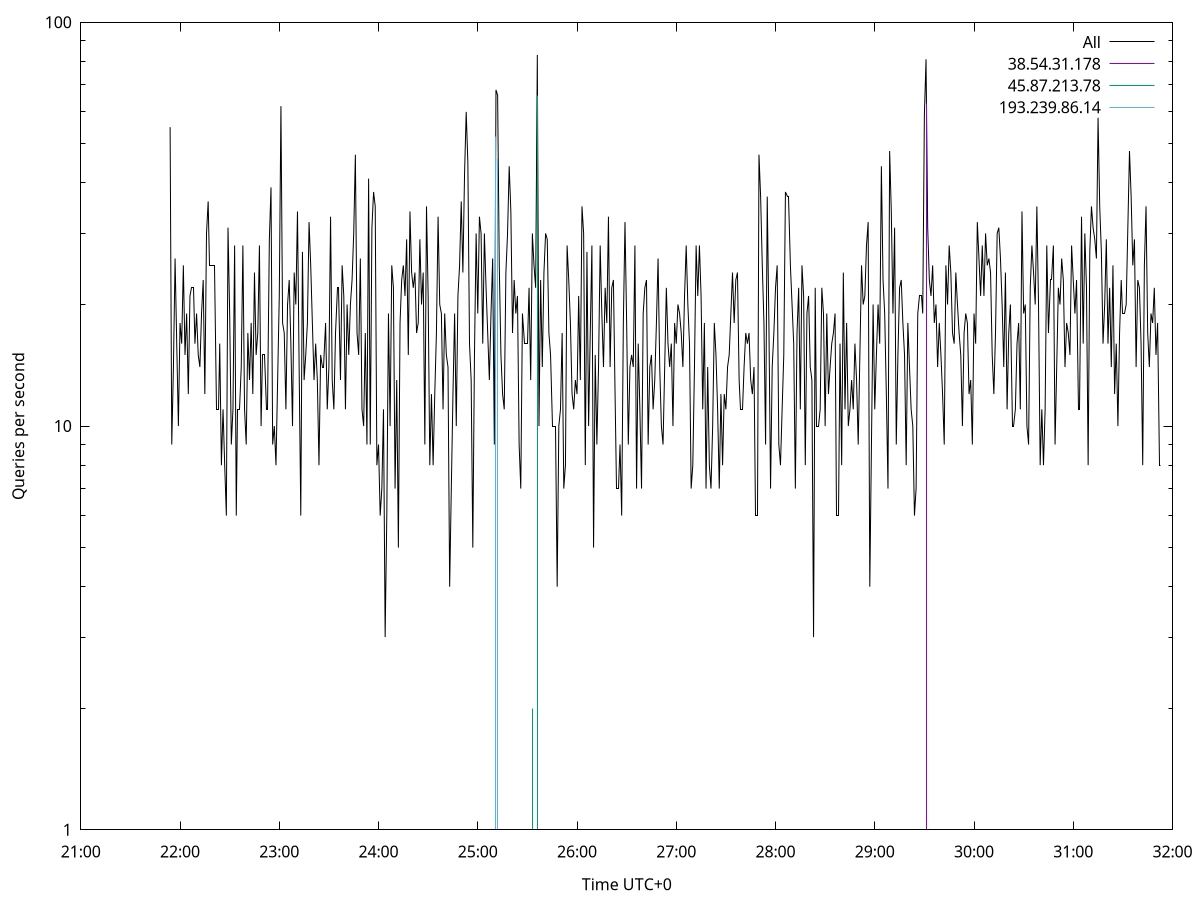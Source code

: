 set terminal pngcairo size 1024,768
set output 'Sun Jan  7 16:21:54 2024.png'
set ylabel 'Queries per second'
set xlabel 'Time UTC+0'
set xdata time
set timefmt "%s"
set log y
plot \
'-' using 1:2 linecolor 0 linetype 2 with lines title 'All', \
'-' using 1:2 linecolor 1 linetype 3 with impulses title "38.54.31.178", \
'-' using 1:2 linecolor 2 linetype 3 with impulses title "45.87.213.78", \
'-' using 1:2 linecolor 3 linetype 3 with impulses title "193.239.86.14"
1704619314 55
1704619315 9
1704619316 14
1704619317 26
1704619318 16
1704619319 10
1704619320 18
1704619321 16
1704619322 25
1704619323 15
1704619324 19
1704619325 12
1704619326 21
1704619327 22
1704619328 22
1704619329 16
1704619330 19
1704619331 15
1704619332 14
1704619333 19
1704619334 23
1704619335 12
1704619336 30
1704619337 36
1704619338 25
1704619339 25
1704619340 25
1704619341 25
1704619342 11
1704619343 11
1704619344 16
1704619345 8
1704619346 11
1704619347 8
1704619348 6
1704619349 31
1704619350 19
1704619351 9
1704619352 11
1704619353 28
1704619354 6
1704619355 11
1704619356 11
1704619357 14
1704619358 28
1704619359 11
1704619360 9
1704619361 17
1704619362 13
1704619363 18
1704619364 12
1704619365 24
1704619366 15
1704619367 17
1704619368 28
1704619369 10
1704619370 15
1704619371 15
1704619372 11
1704619373 11
1704619374 29
1704619375 39
1704619376 9
1704619377 10
1704619378 8
1704619379 13
1704619380 21
1704619381 62
1704619382 18
1704619383 17
1704619384 11
1704619385 20
1704619386 23
1704619387 16
1704619388 10
1704619389 24
1704619390 20
1704619391 34
1704619392 14
1704619393 6
1704619394 27
1704619395 13
1704619396 15
1704619397 18
1704619398 32
1704619399 25
1704619400 18
1704619401 13
1704619402 16
1704619403 13
1704619404 8
1704619405 15
1704619406 14
1704619407 14
1704619408 18
1704619409 11
1704619410 14
1704619411 33
1704619412 13
1704619413 11
1704619414 17
1704619415 22
1704619416 22
1704619417 13
1704619418 25
1704619419 21
1704619420 11
1704619421 20
1704619422 15
1704619423 20
1704619424 23
1704619425 30
1704619426 47
1704619427 17
1704619428 15
1704619429 26
1704619430 11
1704619431 10
1704619432 17
1704619433 9
1704619434 41
1704619435 9
1704619436 31
1704619437 38
1704619438 35
1704619439 8
1704619440 9
1704619441 6
1704619442 7
1704619443 11
1704619444 3
1704619445 6
1704619446 19
1704619447 10
1704619448 25
1704619449 22
1704619450 7
1704619451 13
1704619452 5
1704619453 18
1704619454 23
1704619455 25
1704619456 21
1704619457 29
1704619458 15
1704619459 34
1704619460 24
1704619461 22
1704619462 24
1704619463 17
1704619464 18
1704619465 29
1704619466 20
1704619467 24
1704619468 9
1704619469 35
1704619470 21
1704619471 8
1704619472 12
1704619473 8
1704619474 12
1704619475 17
1704619476 33
1704619477 20
1704619478 19
1704619479 11
1704619480 19
1704619481 15
1704619482 14
1704619483 4
1704619484 7
1704619485 12
1704619486 19
1704619487 10
1704619488 21
1704619489 25
1704619490 36
1704619491 24
1704619492 42
1704619493 60
1704619494 45
1704619495 16
1704619496 13
1704619497 5
1704619498 15
1704619499 30
1704619500 19
1704619501 33
1704619502 30
1704619503 16
1704619504 30
1704619505 22
1704619506 17
1704619507 13
1704619508 19
1704619509 26
1704619510 9
1704619511 68
1704619512 66
1704619513 25
1704619514 15
1704619515 12
1704619516 11
1704619517 24
1704619518 30
1704619519 44
1704619520 34
1704619521 17
1704619522 23
1704619523 19
1704619524 21
1704619525 9
1704619526 7
1704619527 19
1704619528 16
1704619529 16
1704619530 16
1704619531 22
1704619532 13
1704619533 30
1704619534 25
1704619535 22
1704619536 83
1704619537 10
1704619538 23
1704619539 14
1704619540 24
1704619541 30
1704619542 29
1704619543 17
1704619544 15
1704619545 10
1704619546 10
1704619547 10
1704619548 4
1704619549 10
1704619550 11
1704619551 17
1704619552 7
1704619553 8
1704619554 28
1704619555 23
1704619556 18
1704619557 12
1704619558 11
1704619559 13
1704619560 12
1704619561 21
1704619562 13
1704619563 35
1704619564 30
1704619565 8
1704619566 27
1704619567 10
1704619568 17
1704619569 28
1704619570 5
1704619571 15
1704619572 9
1704619573 14
1704619574 28
1704619575 19
1704619576 14
1704619577 22
1704619578 18
1704619579 33
1704619580 14
1704619581 22
1704619582 23
1704619583 12
1704619584 7
1704619585 7
1704619586 9
1704619587 6
1704619588 18
1704619589 32
1704619590 18
1704619591 9
1704619592 14
1704619593 15
1704619594 14
1704619595 28
1704619596 7
1704619597 16
1704619598 11
1704619599 7
1704619600 19
1704619601 22
1704619602 23
1704619603 9
1704619604 14
1704619605 15
1704619606 11
1704619607 13
1704619608 18
1704619609 26
1704619610 14
1704619611 10
1704619612 9
1704619613 14
1704619614 22
1704619615 16
1704619616 14
1704619617 16
1704619618 10
1704619619 18
1704619620 16
1704619621 20
1704619622 19
1704619623 17
1704619624 14
1704619625 21
1704619626 28
1704619627 20
1704619628 16
1704619629 7
1704619630 8
1704619631 14
1704619632 28
1704619633 21
1704619634 28
1704619635 21
1704619636 11
1704619637 18
1704619638 7
1704619639 14
1704619640 8
1704619641 7
1704619642 10
1704619643 18
1704619644 15
1704619645 11
1704619646 7
1704619647 12
1704619648 8
1704619649 12
1704619650 11
1704619651 14
1704619652 15
1704619653 19
1704619654 24
1704619655 18
1704619656 23
1704619657 24
1704619658 13
1704619659 11
1704619660 11
1704619661 14
1704619662 17
1704619663 16
1704619664 17
1704619665 13
1704619666 12
1704619667 14
1704619668 6
1704619669 6
1704619670 47
1704619671 37
1704619672 25
1704619673 18
1704619674 9
1704619675 37
1704619676 18
1704619677 7
1704619678 14
1704619679 17
1704619680 22
1704619681 25
1704619682 9
1704619683 8
1704619684 11
1704619685 15
1704619686 38
1704619687 37
1704619688 37
1704619689 25
1704619690 20
1704619691 16
1704619692 7
1704619693 17
1704619694 22
1704619695 11
1704619696 25
1704619697 21
1704619698 8
1704619699 19
1704619700 21
1704619701 14
1704619702 13
1704619703 3
1704619704 22
1704619705 10
1704619706 10
1704619707 11
1704619708 22
1704619709 19
1704619710 10
1704619711 19
1704619712 12
1704619713 14
1704619714 16
1704619715 17
1704619716 19
1704619717 6
1704619718 6
1704619719 16
1704619720 8
1704619721 24
1704619722 11
1704619723 18
1704619724 10
1704619725 11
1704619726 13
1704619727 11
1704619728 16
1704619729 13
1704619730 9
1704619731 15
1704619732 25
1704619733 20
1704619734 21
1704619735 28
1704619736 32
1704619737 4
1704619738 9
1704619739 20
1704619740 11
1704619741 15
1704619742 20
1704619743 16
1704619744 44
1704619745 23
1704619746 19
1704619747 12
1704619748 7
1704619749 48
1704619750 34
1704619751 19
1704619752 31
1704619753 9
1704619754 15
1704619755 22
1704619756 23
1704619757 18
1704619758 15
1704619759 8
1704619760 18
1704619761 14
1704619762 11
1704619763 10
1704619764 6
1704619765 7
1704619766 19
1704619767 21
1704619768 21
1704619769 19
1704619770 59
1704619771 81
1704619772 31
1704619773 23
1704619774 21
1704619775 25
1704619776 18
1704619777 20
1704619778 14
1704619779 18
1704619780 15
1704619781 12
1704619782 9
1704619783 25
1704619784 20
1704619785 28
1704619786 24
1704619787 17
1704619788 16
1704619789 24
1704619790 20
1704619791 17
1704619792 15
1704619793 10
1704619794 17
1704619795 19
1704619796 18
1704619797 12
1704619798 13
1704619799 9
1704619800 19
1704619801 16
1704619802 32
1704619803 26
1704619804 21
1704619805 28
1704619806 21
1704619807 30
1704619808 25
1704619809 26
1704619810 24
1704619811 15
1704619812 12
1704619813 17
1704619814 30
1704619815 31
1704619816 26
1704619817 20
1704619818 14
1704619819 24
1704619820 11
1704619821 17
1704619822 20
1704619823 10
1704619824 10
1704619825 11
1704619826 16
1704619827 18
1704619828 11
1704619829 34
1704619830 19
1704619831 20
1704619832 10
1704619833 9
1704619834 22
1704619835 28
1704619836 24
1704619837 20
1704619838 35
1704619839 20
1704619840 8
1704619841 11
1704619842 8
1704619843 11
1704619844 28
1704619845 17
1704619846 23
1704619847 23
1704619848 28
1704619849 9
1704619850 14
1704619851 22
1704619852 20
1704619853 26
1704619854 23
1704619855 14
1704619856 18
1704619857 17
1704619858 15
1704619859 28
1704619860 23
1704619861 19
1704619862 23
1704619863 11
1704619864 11
1704619865 33
1704619866 16
1704619867 30
1704619868 22
1704619869 8
1704619870 27
1704619871 35
1704619872 31
1704619873 29
1704619874 26
1704619875 58
1704619876 35
1704619877 27
1704619878 16
1704619879 20
1704619880 29
1704619881 16
1704619882 22
1704619883 14
1704619884 25
1704619885 12
1704619886 16
1704619887 10
1704619888 17
1704619889 23
1704619890 19
1704619891 19
1704619892 20
1704619893 31
1704619894 48
1704619895 37
1704619896 25
1704619897 29
1704619898 14
1704619899 23
1704619900 22
1704619901 16
1704619902 8
1704619903 25
1704619904 35
1704619905 17
1704619906 14
1704619907 19
1704619908 18
1704619909 22
1704619910 15
1704619911 18
1704619912 8
1704619913 8

e
1704619771 63
1704619827 1

e
1704619533 2
1704619536 66

e
1704619511 52
1704619512 46

e
